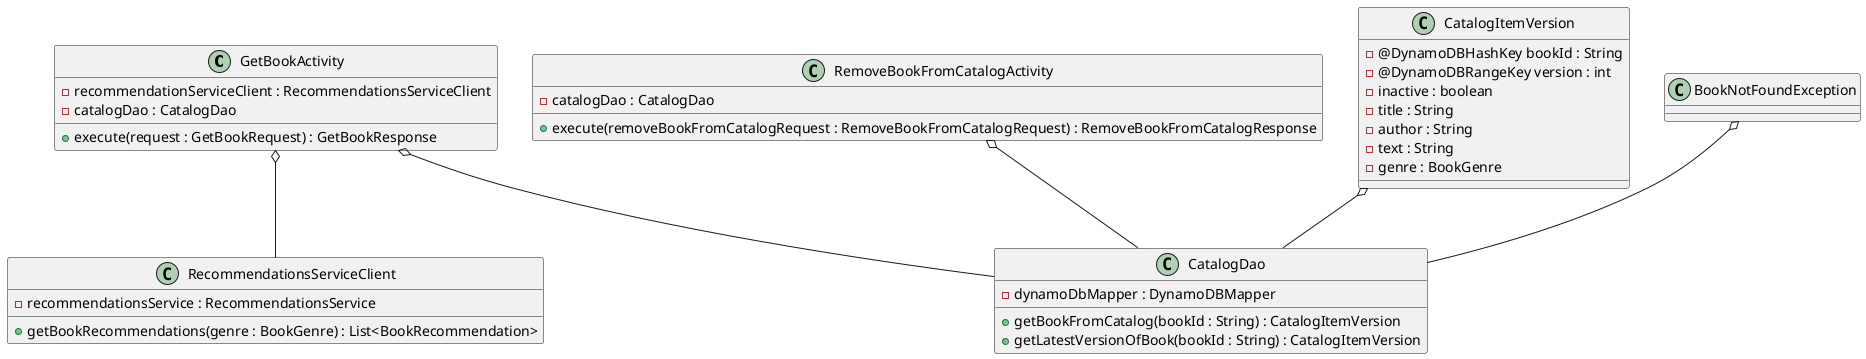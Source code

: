 @startuml
class GetBookActivity {
    -recommendationServiceClient : RecommendationsServiceClient
    -catalogDao : CatalogDao
    +execute(request : GetBookRequest) : GetBookResponse
}
class RemoveBookFromCatalogActivity{
    -catalogDao : CatalogDao
    +execute(removeBookFromCatalogRequest : RemoveBookFromCatalogRequest) : RemoveBookFromCatalogResponse
}
class RecommendationsServiceClient{
    -recommendationsService : RecommendationsService
    +getBookRecommendations(genre : BookGenre) : List<BookRecommendation>
}
class CatalogDao{
    -dynamoDbMapper : DynamoDBMapper
    +getBookFromCatalog(bookId : String) : CatalogItemVersion
    +getLatestVersionOfBook(bookId : String) : CatalogItemVersion
}

class CatalogItemVersion{
    -@DynamoDBHashKey bookId : String
    -@DynamoDBRangeKey version : int
    -inactive : boolean
    -title : String
    -author : String
    -text : String
    -genre : BookGenre
}

class BookNotFoundException{
}

GetBookActivity o-- CatalogDao
GetBookActivity o-- RecommendationsServiceClient
RemoveBookFromCatalogActivity o-- CatalogDao
BookNotFoundException o-- CatalogDao
CatalogItemVersion o-- CatalogDao

newpage
class GetPublishingStatusActivity{
    +execute(publishingStatusRequest : GetPublishingStatusRequest) : GetPublishingStatusResponse
}
class SubmitBookForPublishingActivity{
    -publishingStatusDao : PublishingStatusDao
    +execute(request : SubmitBookForPublishingRequest) : SubmitBookForPublishingResponse
}
class PublishingStatusDao{
    -ADDITIONAL_NOTES_PREFIX : String
    -dynamoDbMapper : DynamoDBMapper
    +setPublishingStatus(publishingRecordId : String, publishingRecordStatus : PublishingRecordStatus, bookId : String) : PublishingStatusItem
    ++setPublishingStatus(publishingRecordId : String, publishingRecordStatus : PublishingRecordStatus, bookId : String, message : String) : PublishingStatusItem
}
class PublishingStatusItem{
    -@DynamoDBHashKey publishingRecordId : String
    -@DynamoDBRangeKey status : PublishingRecordStatus
    -statusMessage : String
    -bookId : String
}
class PublishingStatusNotFoundException{
}

GetPublishingStatusActivity o-- PublishingStatusDao
SubmitBookForPublishingActivity o-- PublishingStatusDao
PublishingStatusItem o-- PublishingStatusDao
PublishingStatusNotFoundException o-- PublishingStatusDao
@enduml